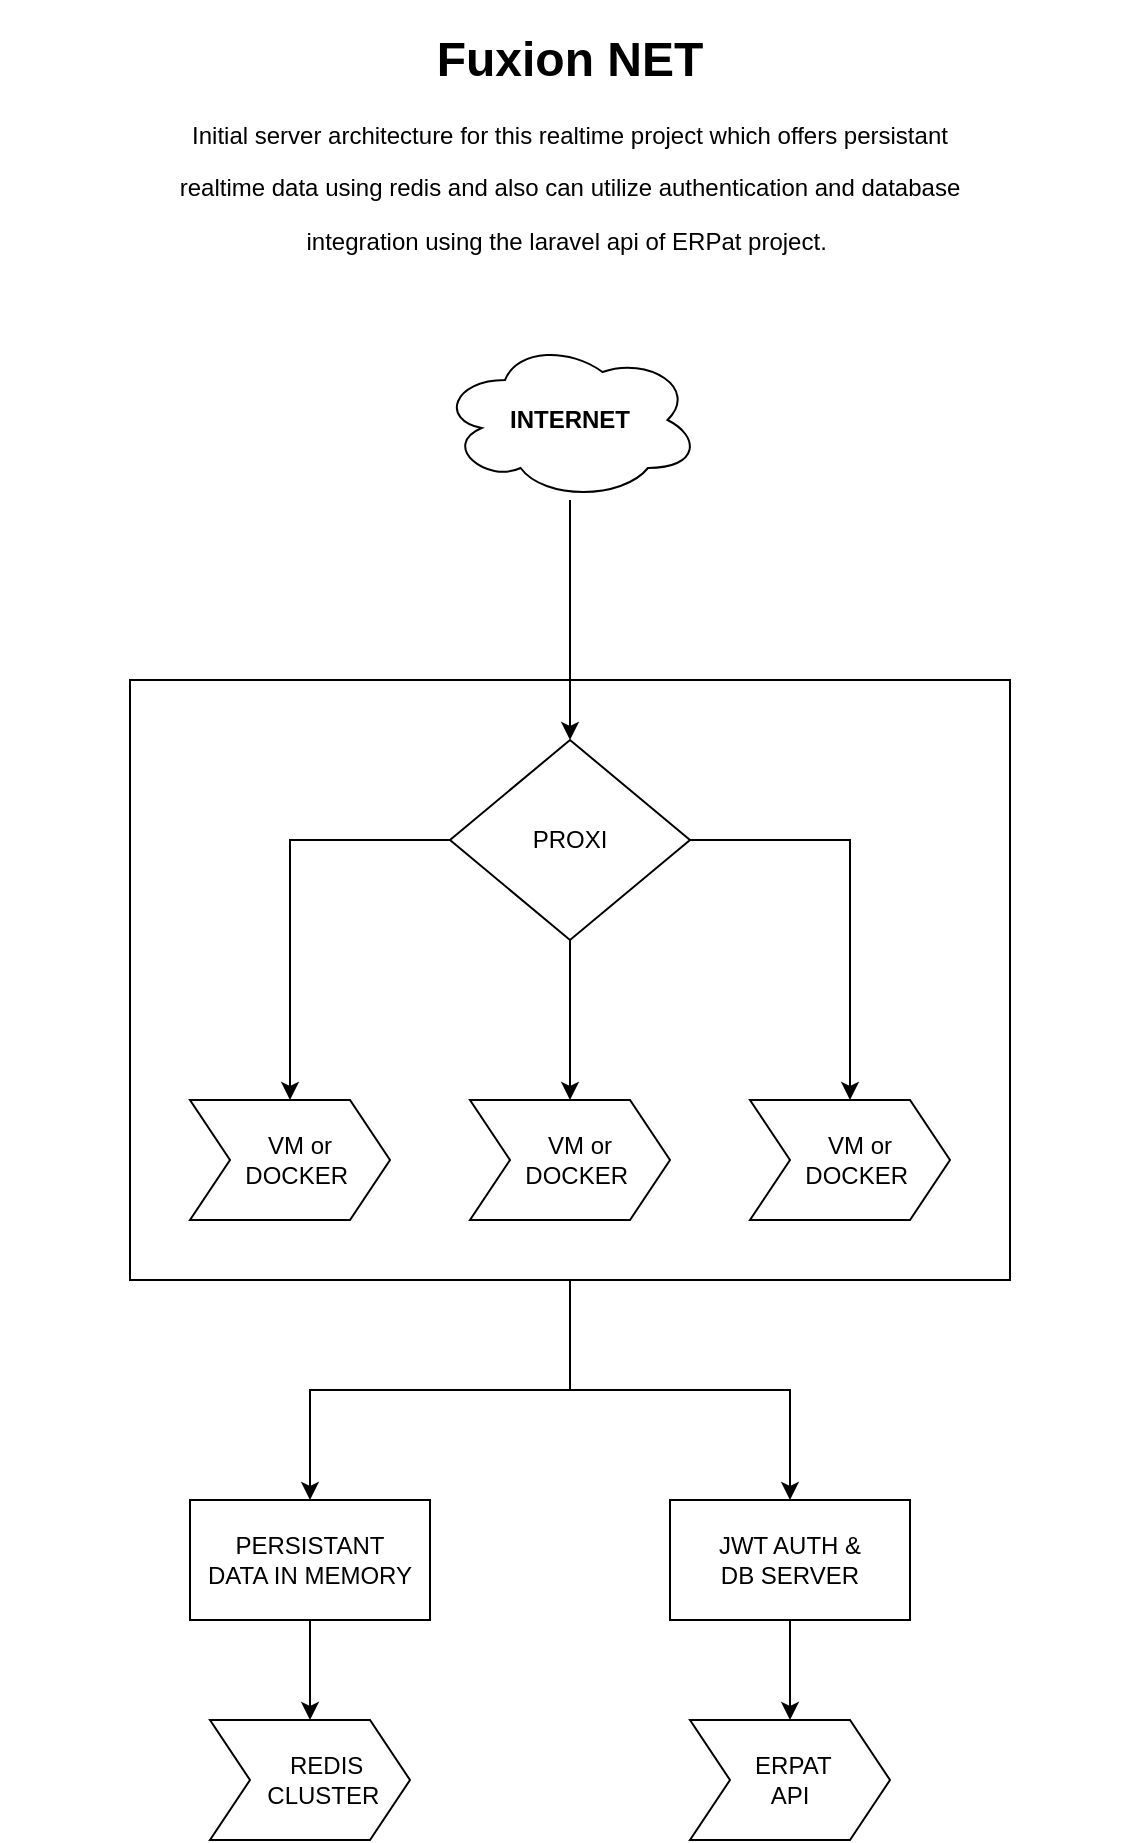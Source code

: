 <mxfile version="21.6.5" type="device" pages="3">
  <diagram name="Firewall" id="5Xnl30hi8wb5Fe6ND1Tj">
    <mxGraphModel dx="1839" dy="577" grid="1" gridSize="10" guides="1" tooltips="1" connect="1" arrows="1" fold="1" page="1" pageScale="1" pageWidth="850" pageHeight="1100" math="0" shadow="0">
      <root>
        <mxCell id="0" />
        <mxCell id="1" parent="0" />
        <mxCell id="HFLRNyTimN5ydJur4bww-3" style="edgeStyle=orthogonalEdgeStyle;rounded=0;orthogonalLoop=1;jettySize=auto;html=1;entryX=0.5;entryY=0;entryDx=0;entryDy=0;" edge="1" parent="1" source="HyCaQ5oidwBzuns39z5Z-1" target="HFLRNyTimN5ydJur4bww-2">
          <mxGeometry relative="1" as="geometry" />
        </mxCell>
        <mxCell id="HFLRNyTimN5ydJur4bww-7" style="edgeStyle=orthogonalEdgeStyle;rounded=0;orthogonalLoop=1;jettySize=auto;html=1;" edge="1" parent="1" source="HyCaQ5oidwBzuns39z5Z-1" target="HFLRNyTimN5ydJur4bww-6">
          <mxGeometry relative="1" as="geometry" />
        </mxCell>
        <mxCell id="HyCaQ5oidwBzuns39z5Z-1" value="" style="rounded=0;whiteSpace=wrap;html=1;" vertex="1" parent="1">
          <mxGeometry x="-645" y="370" width="440" height="300" as="geometry" />
        </mxCell>
        <mxCell id="HFLRNyTimN5ydJur4bww-9" style="edgeStyle=orthogonalEdgeStyle;rounded=0;orthogonalLoop=1;jettySize=auto;html=1;" edge="1" parent="1" source="HyCaQ5oidwBzuns39z5Z-2" target="HyCaQ5oidwBzuns39z5Z-25">
          <mxGeometry relative="1" as="geometry" />
        </mxCell>
        <mxCell id="HyCaQ5oidwBzuns39z5Z-2" value="&lt;b&gt;INTERNET&lt;/b&gt;" style="ellipse;shape=cloud;whiteSpace=wrap;html=1;" vertex="1" parent="1">
          <mxGeometry x="-490" y="200" width="130" height="80" as="geometry" />
        </mxCell>
        <mxCell id="HyCaQ5oidwBzuns39z5Z-22" value="&amp;nbsp; &amp;nbsp; &amp;nbsp; &amp;nbsp;VM or&amp;nbsp; &amp;nbsp;&amp;nbsp;&lt;br&gt;&amp;nbsp; DOCKER" style="shape=step;perimeter=stepPerimeter;whiteSpace=wrap;html=1;fixedSize=1;size=20;rotation=0;" vertex="1" parent="1">
          <mxGeometry x="-615" y="580" width="100" height="60" as="geometry" />
        </mxCell>
        <mxCell id="HyCaQ5oidwBzuns39z5Z-23" value="&amp;nbsp; &amp;nbsp; &amp;nbsp; &amp;nbsp;VM or&amp;nbsp; &amp;nbsp;&amp;nbsp;&lt;br&gt;&amp;nbsp; DOCKER" style="shape=step;perimeter=stepPerimeter;whiteSpace=wrap;html=1;fixedSize=1;size=20;rotation=0;" vertex="1" parent="1">
          <mxGeometry x="-475" y="580" width="100" height="60" as="geometry" />
        </mxCell>
        <mxCell id="HyCaQ5oidwBzuns39z5Z-24" value="&amp;nbsp; &amp;nbsp; &amp;nbsp; &amp;nbsp;VM or&amp;nbsp; &amp;nbsp;&amp;nbsp;&lt;br&gt;&amp;nbsp; DOCKER" style="shape=step;perimeter=stepPerimeter;whiteSpace=wrap;html=1;fixedSize=1;size=20;rotation=0;" vertex="1" parent="1">
          <mxGeometry x="-335" y="580" width="100" height="60" as="geometry" />
        </mxCell>
        <mxCell id="HyCaQ5oidwBzuns39z5Z-26" style="edgeStyle=orthogonalEdgeStyle;rounded=0;orthogonalLoop=1;jettySize=auto;html=1;" edge="1" parent="1" source="HyCaQ5oidwBzuns39z5Z-25" target="HyCaQ5oidwBzuns39z5Z-23">
          <mxGeometry relative="1" as="geometry" />
        </mxCell>
        <mxCell id="HyCaQ5oidwBzuns39z5Z-27" style="edgeStyle=orthogonalEdgeStyle;rounded=0;orthogonalLoop=1;jettySize=auto;html=1;" edge="1" parent="1" source="HyCaQ5oidwBzuns39z5Z-25" target="HyCaQ5oidwBzuns39z5Z-24">
          <mxGeometry relative="1" as="geometry" />
        </mxCell>
        <mxCell id="HyCaQ5oidwBzuns39z5Z-28" style="edgeStyle=orthogonalEdgeStyle;rounded=0;orthogonalLoop=1;jettySize=auto;html=1;" edge="1" parent="1" source="HyCaQ5oidwBzuns39z5Z-25" target="HyCaQ5oidwBzuns39z5Z-22">
          <mxGeometry relative="1" as="geometry" />
        </mxCell>
        <mxCell id="HyCaQ5oidwBzuns39z5Z-25" value="PROXI" style="rhombus;whiteSpace=wrap;html=1;" vertex="1" parent="1">
          <mxGeometry x="-485" y="400" width="120" height="100" as="geometry" />
        </mxCell>
        <mxCell id="HyCaQ5oidwBzuns39z5Z-33" value="&amp;nbsp; &amp;nbsp; &amp;nbsp;REDIS&lt;br&gt;&amp;nbsp; &amp;nbsp; CLUSTER" style="shape=step;perimeter=stepPerimeter;whiteSpace=wrap;html=1;fixedSize=1;size=20;rotation=0;" vertex="1" parent="1">
          <mxGeometry x="-605" y="890" width="100" height="60" as="geometry" />
        </mxCell>
        <mxCell id="HFLRNyTimN5ydJur4bww-1" value="&amp;nbsp;ERPAT&lt;br&gt;API" style="shape=step;perimeter=stepPerimeter;whiteSpace=wrap;html=1;fixedSize=1;size=20;rotation=0;" vertex="1" parent="1">
          <mxGeometry x="-365" y="890" width="100" height="60" as="geometry" />
        </mxCell>
        <mxCell id="HFLRNyTimN5ydJur4bww-4" style="edgeStyle=orthogonalEdgeStyle;rounded=0;orthogonalLoop=1;jettySize=auto;html=1;" edge="1" parent="1" source="HFLRNyTimN5ydJur4bww-2" target="HyCaQ5oidwBzuns39z5Z-33">
          <mxGeometry relative="1" as="geometry" />
        </mxCell>
        <mxCell id="HFLRNyTimN5ydJur4bww-2" value="PERSISTANT&lt;br&gt;DATA IN MEMORY" style="rounded=0;whiteSpace=wrap;html=1;" vertex="1" parent="1">
          <mxGeometry x="-615" y="780" width="120" height="60" as="geometry" />
        </mxCell>
        <mxCell id="HFLRNyTimN5ydJur4bww-8" style="edgeStyle=orthogonalEdgeStyle;rounded=0;orthogonalLoop=1;jettySize=auto;html=1;" edge="1" parent="1" source="HFLRNyTimN5ydJur4bww-6" target="HFLRNyTimN5ydJur4bww-1">
          <mxGeometry relative="1" as="geometry" />
        </mxCell>
        <mxCell id="HFLRNyTimN5ydJur4bww-6" value="JWT AUTH &amp;amp;&lt;br&gt;DB SERVER" style="rounded=0;whiteSpace=wrap;html=1;" vertex="1" parent="1">
          <mxGeometry x="-375" y="780" width="120" height="60" as="geometry" />
        </mxCell>
        <mxCell id="HFLRNyTimN5ydJur4bww-10" value="&lt;h1&gt;Fuxion NET&lt;/h1&gt;&lt;p&gt;Initial server architecture for this realtime project which offers persistant&lt;/p&gt;&lt;p&gt;realtime data using redis and also can utilize authentication and database&lt;/p&gt;&lt;p&gt;integration using the laravel api of ERPat project.&amp;nbsp;&lt;/p&gt;" style="text;html=1;strokeColor=none;fillColor=none;spacing=5;spacingTop=-20;whiteSpace=wrap;overflow=hidden;rounded=0;align=center;" vertex="1" parent="1">
          <mxGeometry x="-710" y="40" width="570" height="140" as="geometry" />
        </mxCell>
      </root>
    </mxGraphModel>
  </diagram>
  <diagram id="n2w8iifuVCuhA2PZ4Pcw" name="Docker">
    <mxGraphModel dx="1434" dy="836" grid="1" gridSize="10" guides="1" tooltips="1" connect="1" arrows="1" fold="1" page="1" pageScale="1" pageWidth="850" pageHeight="1100" math="0" shadow="0">
      <root>
        <mxCell id="0" />
        <mxCell id="1" parent="0" />
      </root>
    </mxGraphModel>
  </diagram>
  <diagram id="r8G7Dz6bfN909kCqWs_H" name="Redis">
    <mxGraphModel dx="1434" dy="836" grid="1" gridSize="10" guides="1" tooltips="1" connect="1" arrows="1" fold="1" page="1" pageScale="1" pageWidth="850" pageHeight="1100" math="0" shadow="0">
      <root>
        <mxCell id="0" />
        <mxCell id="1" parent="0" />
      </root>
    </mxGraphModel>
  </diagram>
</mxfile>
